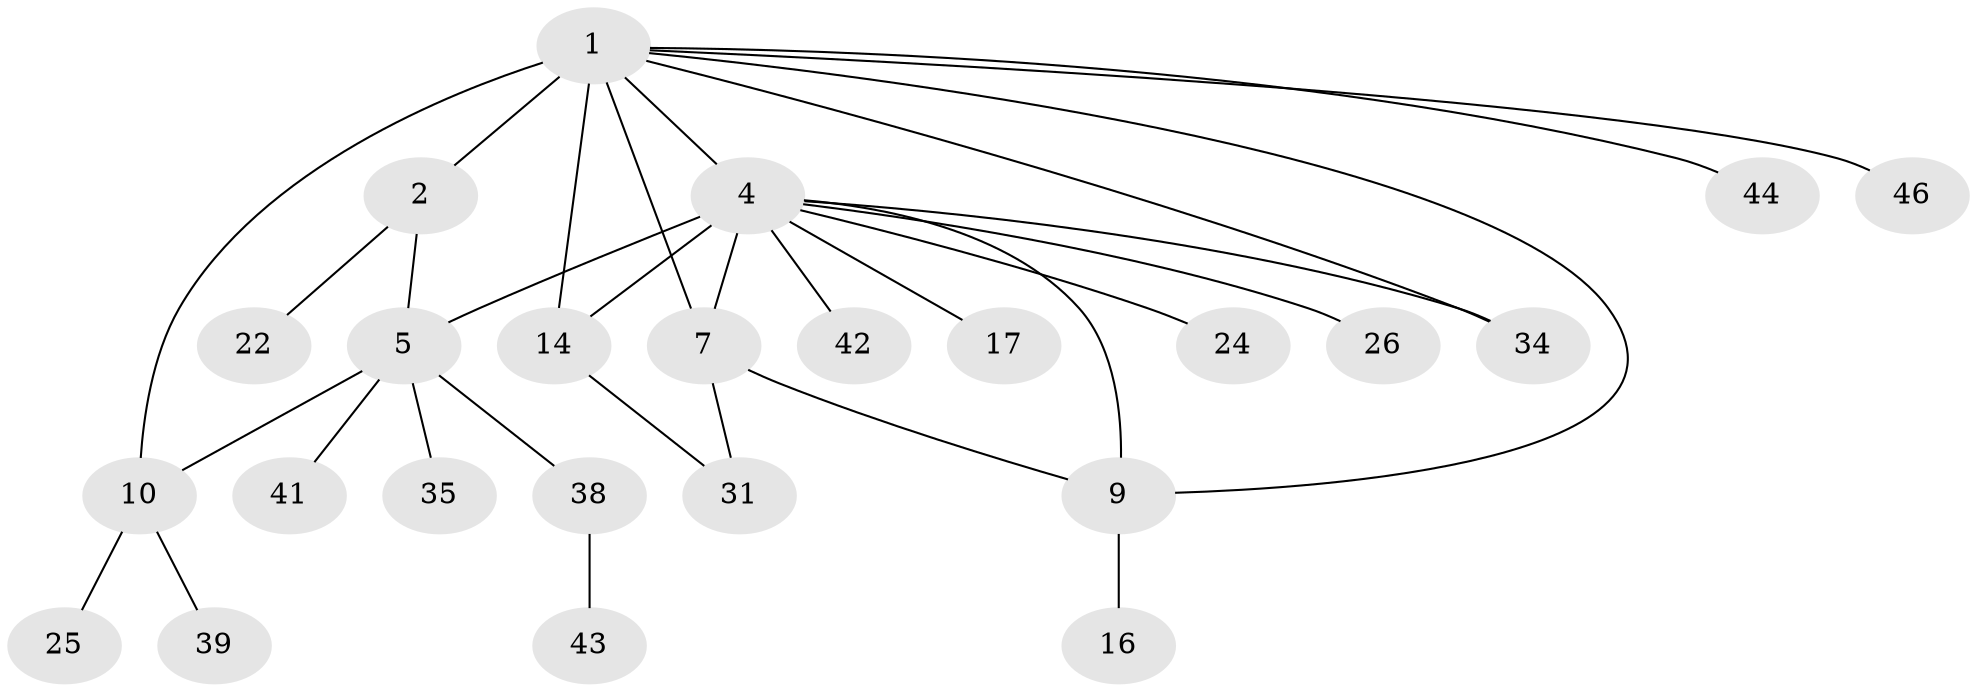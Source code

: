 // original degree distribution, {4: 0.09836065573770492, 10: 0.01639344262295082, 8: 0.03278688524590164, 3: 0.08196721311475409, 6: 0.01639344262295082, 9: 0.01639344262295082, 7: 0.03278688524590164, 5: 0.01639344262295082, 2: 0.18032786885245902, 1: 0.5081967213114754}
// Generated by graph-tools (version 1.1) at 2025/19/03/04/25 18:19:53]
// undirected, 24 vertices, 31 edges
graph export_dot {
graph [start="1"]
  node [color=gray90,style=filled];
  1 [super="+3+47+11"];
  2;
  4 [super="+36+8+21+15"];
  5 [super="+6+27"];
  7 [super="+51"];
  9;
  10 [super="+40+12"];
  14 [super="+53+30+20+37"];
  16 [super="+60"];
  17 [super="+28"];
  22 [super="+29+61"];
  24;
  25 [super="+52"];
  26;
  31;
  34 [super="+45"];
  35;
  38 [super="+54"];
  39 [super="+58"];
  41;
  42;
  43;
  44;
  46;
  1 -- 2 [weight=2];
  1 -- 4 [weight=3];
  1 -- 9;
  1 -- 44;
  1 -- 14 [weight=3];
  1 -- 10 [weight=3];
  1 -- 34;
  1 -- 7;
  1 -- 46;
  2 -- 22;
  2 -- 5;
  4 -- 5 [weight=2];
  4 -- 26;
  4 -- 7;
  4 -- 9;
  4 -- 34;
  4 -- 17;
  4 -- 24;
  4 -- 42;
  4 -- 14;
  5 -- 35;
  5 -- 38;
  5 -- 41;
  5 -- 10;
  7 -- 9;
  7 -- 31;
  9 -- 16;
  10 -- 25;
  10 -- 39;
  14 -- 31;
  38 -- 43;
}
